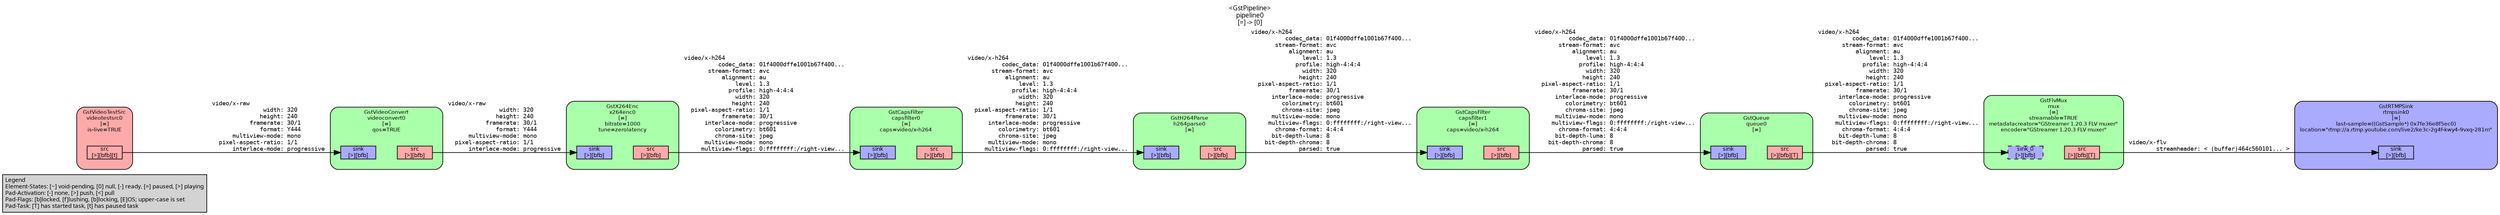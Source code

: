 digraph pipeline {
  rankdir=LR;
  fontname="sans";
  fontsize="10";
  labelloc=t;
  nodesep=.1;
  ranksep=.2;
  label="<GstPipeline>\npipeline0\n[=] -> [0]";
  node [style="filled,rounded", shape=box, fontsize="9", fontname="sans", margin="0.0,0.0"];
  edge [labelfontsize="6", fontsize="9", fontname="monospace"];
  
  legend [
    pos="0,0!",
    margin="0.05,0.05",
    style="filled",
    label="Legend\lElement-States: [~] void-pending, [0] null, [-] ready, [=] paused, [>] playing\lPad-Activation: [-] none, [>] push, [<] pull\lPad-Flags: [b]locked, [f]lushing, [b]locking, [E]OS; upper-case is set\lPad-Task: [T] has started task, [t] has paused task\l",
  ];
  subgraph cluster_capsfilter1_0x7fe36f0bc640 {
    fontname="Bitstream Vera Sans";
    fontsize="8";
    style="filled,rounded";
    color=black;
    label="GstCapsFilter\ncapsfilter1\n[=]\ncaps=video/x-h264";
    subgraph cluster_capsfilter1_0x7fe36f0bc640_sink {
      label="";
      style="invis";
      capsfilter1_0x7fe36f0bc640_sink_0x7fe36e917d70 [color=black, fillcolor="#aaaaff", label="sink\n[>][bfb]", height="0.2", style="filled,solid"];
    }

    subgraph cluster_capsfilter1_0x7fe36f0bc640_src {
      label="";
      style="invis";
      capsfilter1_0x7fe36f0bc640_src_0x7fe36f0c0150 [color=black, fillcolor="#ffaaaa", label="src\n[>][bfb]", height="0.2", style="filled,solid"];
    }

    capsfilter1_0x7fe36f0bc640_sink_0x7fe36e917d70 -> capsfilter1_0x7fe36f0bc640_src_0x7fe36f0c0150 [style="invis"];
    fillcolor="#aaffaa";
  }

  capsfilter1_0x7fe36f0bc640_src_0x7fe36f0c0150 -> queue0_0x7fe36f0b41b0_sink_0x7fe36e9171e0 [label="video/x-h264\l          codec_data: 01f4000dffe1001b67f400...\l       stream-format: avc\l           alignment: au\l               level: 1.3\l             profile: high-4:4:4\l               width: 320\l              height: 240\l  pixel-aspect-ratio: 1/1\l           framerate: 30/1\l      interlace-mode: progressive\l         colorimetry: bt601\l         chroma-site: jpeg\l      multiview-mode: mono\l     multiview-flags: 0:ffffffff:/right-view...\l       chroma-format: 4:4:4\l      bit-depth-luma: 8\l    bit-depth-chroma: 8\l              parsed: true\l"]
  subgraph cluster_capsfilter0_0x7fe36f0bc300 {
    fontname="Bitstream Vera Sans";
    fontsize="8";
    style="filled,rounded";
    color=black;
    label="GstCapsFilter\ncapsfilter0\n[=]\ncaps=video/x-h264";
    subgraph cluster_capsfilter0_0x7fe36f0bc300_sink {
      label="";
      style="invis";
      capsfilter0_0x7fe36f0bc300_sink_0x7fe36e9178d0 [color=black, fillcolor="#aaaaff", label="sink\n[>][bfb]", height="0.2", style="filled,solid"];
    }

    subgraph cluster_capsfilter0_0x7fe36f0bc300_src {
      label="";
      style="invis";
      capsfilter0_0x7fe36f0bc300_src_0x7fe36e917b20 [color=black, fillcolor="#ffaaaa", label="src\n[>][bfb]", height="0.2", style="filled,solid"];
    }

    capsfilter0_0x7fe36f0bc300_sink_0x7fe36e9178d0 -> capsfilter0_0x7fe36f0bc300_src_0x7fe36e917b20 [style="invis"];
    fillcolor="#aaffaa";
  }

  capsfilter0_0x7fe36f0bc300_src_0x7fe36e917b20 -> h264parse0_0x7fe36f016260_sink_0x7fe36e916d40 [label="video/x-h264\l          codec_data: 01f4000dffe1001b67f400...\l       stream-format: avc\l           alignment: au\l               level: 1.3\l             profile: high-4:4:4\l               width: 320\l              height: 240\l  pixel-aspect-ratio: 1/1\l           framerate: 30/1\l      interlace-mode: progressive\l         colorimetry: bt601\l         chroma-site: jpeg\l      multiview-mode: mono\l     multiview-flags: 0:ffffffff:/right-view...\l"]
  subgraph cluster_rtmpsink0_0x7fe36e890490 {
    fontname="Bitstream Vera Sans";
    fontsize="8";
    style="filled,rounded";
    color=black;
    label="GstRTMPSink\nrtmpsink0\n[=]\nlast-sample=((GstSample*) 0x7fe36e8f5ec0)\nlocation=\"rtmp://a.rtmp.youtube.com/live2/ke3c-2g4f-kwy4-9vxq-281m\"";
    subgraph cluster_rtmpsink0_0x7fe36e890490_sink {
      label="";
      style="invis";
      rtmpsink0_0x7fe36e890490_sink_0x7fe36e917680 [color=black, fillcolor="#aaaaff", label="sink\n[>][bfb]", height="0.2", style="filled,solid"];
    }

    fillcolor="#aaaaff";
  }

  subgraph cluster_mux_0x7fe36f0ba260 {
    fontname="Bitstream Vera Sans";
    fontsize="8";
    style="filled,rounded";
    color=black;
    label="GstFlvMux\nmux\n[=]\nstreamable=TRUE\nmetadatacreator=\"GStreamer 1.20.3 FLV muxer\"\nencoder=\"GStreamer 1.20.3 FLV muxer\"";
    subgraph cluster_mux_0x7fe36f0ba260_sink {
      label="";
      style="invis";
      mux_0x7fe36f0ba260_sink_0_0x7fe36f030960 [color=black, fillcolor="#aaaaff", label="sink_0\n[>][bfb]", height="0.2", style="filled,dashed"];
    }

    subgraph cluster_mux_0x7fe36f0ba260_src {
      label="";
      style="invis";
      mux_0x7fe36f0ba260_src_0x7fe36f03eb60 [color=black, fillcolor="#ffaaaa", label="src\n[>][bfb][T]", height="0.2", style="filled,solid"];
    }

    mux_0x7fe36f0ba260_sink_0_0x7fe36f030960 -> mux_0x7fe36f0ba260_src_0x7fe36f03eb60 [style="invis"];
    fillcolor="#aaffaa";
  }

  mux_0x7fe36f0ba260_src_0x7fe36f03eb60 -> rtmpsink0_0x7fe36e890490_sink_0x7fe36e917680 [label="video/x-flv\l        streamheader: < (buffer)464c560101... >\l"]
  subgraph cluster_queue0_0x7fe36f0b41b0 {
    fontname="Bitstream Vera Sans";
    fontsize="8";
    style="filled,rounded";
    color=black;
    label="GstQueue\nqueue0\n[=]";
    subgraph cluster_queue0_0x7fe36f0b41b0_sink {
      label="";
      style="invis";
      queue0_0x7fe36f0b41b0_sink_0x7fe36e9171e0 [color=black, fillcolor="#aaaaff", label="sink\n[>][bfb]", height="0.2", style="filled,solid"];
    }

    subgraph cluster_queue0_0x7fe36f0b41b0_src {
      label="";
      style="invis";
      queue0_0x7fe36f0b41b0_src_0x7fe36e917430 [color=black, fillcolor="#ffaaaa", label="src\n[>][bfb][T]", height="0.2", style="filled,solid"];
    }

    queue0_0x7fe36f0b41b0_sink_0x7fe36e9171e0 -> queue0_0x7fe36f0b41b0_src_0x7fe36e917430 [style="invis"];
    fillcolor="#aaffaa";
  }

  queue0_0x7fe36f0b41b0_src_0x7fe36e917430 -> mux_0x7fe36f0ba260_sink_0_0x7fe36f030960 [label="video/x-h264\l          codec_data: 01f4000dffe1001b67f400...\l       stream-format: avc\l           alignment: au\l               level: 1.3\l             profile: high-4:4:4\l               width: 320\l              height: 240\l  pixel-aspect-ratio: 1/1\l           framerate: 30/1\l      interlace-mode: progressive\l         colorimetry: bt601\l         chroma-site: jpeg\l      multiview-mode: mono\l     multiview-flags: 0:ffffffff:/right-view...\l       chroma-format: 4:4:4\l      bit-depth-luma: 8\l    bit-depth-chroma: 8\l              parsed: true\l"]
  subgraph cluster_h264parse0_0x7fe36f016260 {
    fontname="Bitstream Vera Sans";
    fontsize="8";
    style="filled,rounded";
    color=black;
    label="GstH264Parse\nh264parse0\n[=]";
    subgraph cluster_h264parse0_0x7fe36f016260_sink {
      label="";
      style="invis";
      h264parse0_0x7fe36f016260_sink_0x7fe36e916d40 [color=black, fillcolor="#aaaaff", label="sink\n[>][bfb]", height="0.2", style="filled,solid"];
    }

    subgraph cluster_h264parse0_0x7fe36f016260_src {
      label="";
      style="invis";
      h264parse0_0x7fe36f016260_src_0x7fe36e916f90 [color=black, fillcolor="#ffaaaa", label="src\n[>][bfb]", height="0.2", style="filled,solid"];
    }

    h264parse0_0x7fe36f016260_sink_0x7fe36e916d40 -> h264parse0_0x7fe36f016260_src_0x7fe36e916f90 [style="invis"];
    fillcolor="#aaffaa";
  }

  h264parse0_0x7fe36f016260_src_0x7fe36e916f90 -> capsfilter1_0x7fe36f0bc640_sink_0x7fe36e917d70 [label="video/x-h264\l          codec_data: 01f4000dffe1001b67f400...\l       stream-format: avc\l           alignment: au\l               level: 1.3\l             profile: high-4:4:4\l               width: 320\l              height: 240\l  pixel-aspect-ratio: 1/1\l           framerate: 30/1\l      interlace-mode: progressive\l         colorimetry: bt601\l         chroma-site: jpeg\l      multiview-mode: mono\l     multiview-flags: 0:ffffffff:/right-view...\l       chroma-format: 4:4:4\l      bit-depth-luma: 8\l    bit-depth-chroma: 8\l              parsed: true\l"]
  subgraph cluster_x264enc0_0x7fe36f0a1550 {
    fontname="Bitstream Vera Sans";
    fontsize="8";
    style="filled,rounded";
    color=black;
    label="GstX264Enc\nx264enc0\n[=]\nbitrate=1000\ntune=zerolatency";
    subgraph cluster_x264enc0_0x7fe36f0a1550_sink {
      label="";
      style="invis";
      x264enc0_0x7fe36f0a1550_sink_0x7fe36e9168a0 [color=black, fillcolor="#aaaaff", label="sink\n[>][bfb]", height="0.2", style="filled,solid"];
    }

    subgraph cluster_x264enc0_0x7fe36f0a1550_src {
      label="";
      style="invis";
      x264enc0_0x7fe36f0a1550_src_0x7fe36e916af0 [color=black, fillcolor="#ffaaaa", label="src\n[>][bfb]", height="0.2", style="filled,solid"];
    }

    x264enc0_0x7fe36f0a1550_sink_0x7fe36e9168a0 -> x264enc0_0x7fe36f0a1550_src_0x7fe36e916af0 [style="invis"];
    fillcolor="#aaffaa";
  }

  x264enc0_0x7fe36f0a1550_src_0x7fe36e916af0 -> capsfilter0_0x7fe36f0bc300_sink_0x7fe36e9178d0 [label="video/x-h264\l          codec_data: 01f4000dffe1001b67f400...\l       stream-format: avc\l           alignment: au\l               level: 1.3\l             profile: high-4:4:4\l               width: 320\l              height: 240\l  pixel-aspect-ratio: 1/1\l           framerate: 30/1\l      interlace-mode: progressive\l         colorimetry: bt601\l         chroma-site: jpeg\l      multiview-mode: mono\l     multiview-flags: 0:ffffffff:/right-view...\l"]
  subgraph cluster_videoconvert0_0x7fe36f081ad0 {
    fontname="Bitstream Vera Sans";
    fontsize="8";
    style="filled,rounded";
    color=black;
    label="GstVideoConvert\nvideoconvert0\n[=]\nqos=TRUE";
    subgraph cluster_videoconvert0_0x7fe36f081ad0_sink {
      label="";
      style="invis";
      videoconvert0_0x7fe36f081ad0_sink_0x7fe36e916400 [color=black, fillcolor="#aaaaff", label="sink\n[>][bfb]", height="0.2", style="filled,solid"];
    }

    subgraph cluster_videoconvert0_0x7fe36f081ad0_src {
      label="";
      style="invis";
      videoconvert0_0x7fe36f081ad0_src_0x7fe36e916650 [color=black, fillcolor="#ffaaaa", label="src\n[>][bfb]", height="0.2", style="filled,solid"];
    }

    videoconvert0_0x7fe36f081ad0_sink_0x7fe36e916400 -> videoconvert0_0x7fe36f081ad0_src_0x7fe36e916650 [style="invis"];
    fillcolor="#aaffaa";
  }

  videoconvert0_0x7fe36f081ad0_src_0x7fe36e916650 -> x264enc0_0x7fe36f0a1550_sink_0x7fe36e9168a0 [label="video/x-raw\l               width: 320\l              height: 240\l           framerate: 30/1\l              format: Y444\l      multiview-mode: mono\l  pixel-aspect-ratio: 1/1\l      interlace-mode: progressive\l"]
  subgraph cluster_videotestsrc0_0x7fe36e8f32e0 {
    fontname="Bitstream Vera Sans";
    fontsize="8";
    style="filled,rounded";
    color=black;
    label="GstVideoTestSrc\nvideotestsrc0\n[=]\nis-live=TRUE";
    subgraph cluster_videotestsrc0_0x7fe36e8f32e0_src {
      label="";
      style="invis";
      videotestsrc0_0x7fe36e8f32e0_src_0x7fe36e9161b0 [color=black, fillcolor="#ffaaaa", label="src\n[>][bfb][t]", height="0.2", style="filled,solid"];
    }

    fillcolor="#ffaaaa";
  }

  videotestsrc0_0x7fe36e8f32e0_src_0x7fe36e9161b0 -> videoconvert0_0x7fe36f081ad0_sink_0x7fe36e916400 [label="video/x-raw\l               width: 320\l              height: 240\l           framerate: 30/1\l              format: Y444\l      multiview-mode: mono\l  pixel-aspect-ratio: 1/1\l      interlace-mode: progressive\l"]
}
